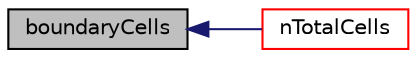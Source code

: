 digraph "boundaryCells"
{
  bgcolor="transparent";
  edge [fontname="Helvetica",fontsize="10",labelfontname="Helvetica",labelfontsize="10"];
  node [fontname="Helvetica",fontsize="10",shape=record];
  rankdir="LR";
  Node3548 [label="boundaryCells",height=0.2,width=0.4,color="black", fillcolor="grey75", style="filled", fontcolor="black"];
  Node3548 -> Node3549 [dir="back",color="midnightblue",fontsize="10",style="solid",fontname="Helvetica"];
  Node3549 [label="nTotalCells",height=0.2,width=0.4,color="red",URL="$a28485.html#af5f312e4d0bc5cbcc088e7c247d3a97a",tooltip="Return total number of cells in decomposed mesh. "];
}
